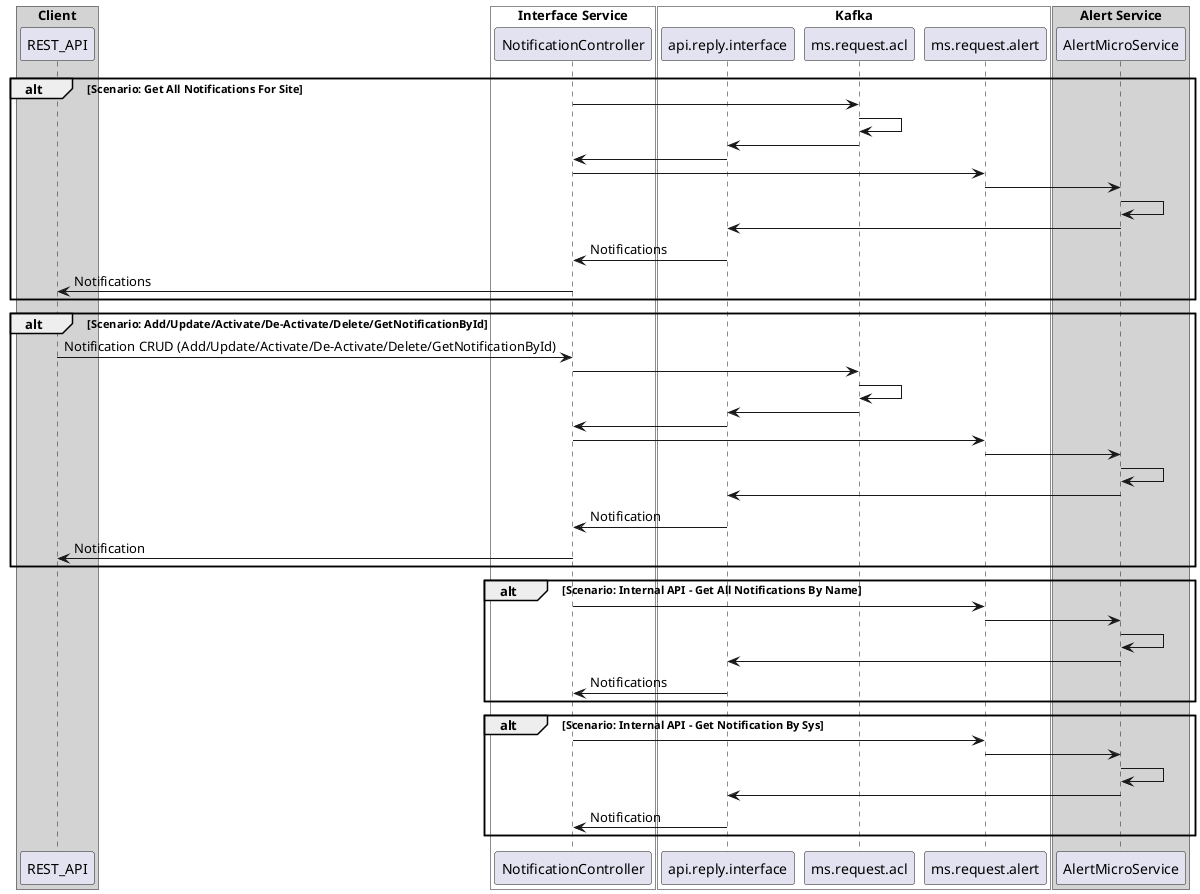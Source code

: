 @startuml
    box  "Client" #LightGrey
    participant REST_API
    end box

    box "Interface Service" #white
       participant NotificationController
    end box

    box "Kafka" #white
           participant api.reply.interface
           participant ms.request.acl
           participant ms.request.alert
    end box

    box "Alert Service" #LightGrey
       participant AlertMicroService
    end box

    alt Scenario: Get All Notifications For Site
        NotificationController -> ms.request.acl
        ms.request.acl -> ms.request.acl
        ms.request.acl -> api.reply.interface
        api.reply.interface -> NotificationController

        NotificationController -> ms.request.alert
        ms.request.alert -> AlertMicroService
        AlertMicroService -> AlertMicroService
        AlertMicroService -> api.reply.interface
        api.reply.interface -> NotificationController: Notifications
        NotificationController -> REST_API: Notifications
    end

    alt Scenario: Add/Update/Activate/De-Activate/Delete/GetNotificationById
        REST_API -> NotificationController: Notification CRUD (Add/Update/Activate/De-Activate/Delete/GetNotificationById)
        NotificationController -> ms.request.acl
        ms.request.acl -> ms.request.acl
        ms.request.acl -> api.reply.interface
        api.reply.interface -> NotificationController

        NotificationController -> ms.request.alert
        ms.request.alert -> AlertMicroService
        AlertMicroService -> AlertMicroService
        AlertMicroService -> api.reply.interface
        api.reply.interface -> NotificationController: Notification
        NotificationController -> REST_API: Notification
    end

    alt Scenario: Internal API - Get All Notifications By Name
        NotificationController -> ms.request.alert
        ms.request.alert -> AlertMicroService
        AlertMicroService -> AlertMicroService
        AlertMicroService -> api.reply.interface
        api.reply.interface -> NotificationController: Notifications
    end

    alt Scenario: Internal API - Get Notification By Sys
        NotificationController -> ms.request.alert
        ms.request.alert -> AlertMicroService
        AlertMicroService -> AlertMicroService
        AlertMicroService -> api.reply.interface
        api.reply.interface -> NotificationController: Notification
    end

@enduml